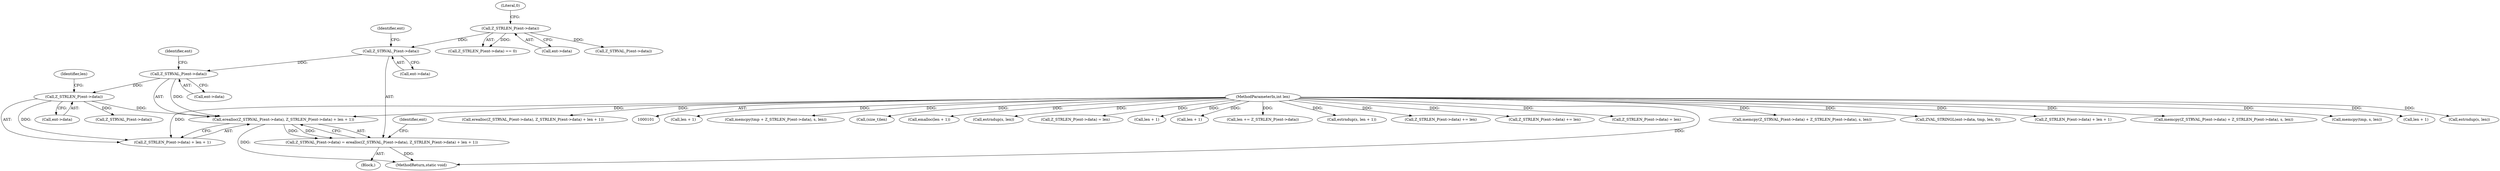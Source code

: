 digraph "0_php-src_426aeb2808955ee3d3f52e0cfb102834cdb836a5?w=1@API" {
"1000170" [label="(Call,erealloc(Z_STRVAL_P(ent->data), Z_STRLEN_P(ent->data) + len + 1))"];
"1000171" [label="(Call,Z_STRVAL_P(ent->data))"];
"1000166" [label="(Call,Z_STRVAL_P(ent->data))"];
"1000138" [label="(Call,Z_STRLEN_P(ent->data))"];
"1000176" [label="(Call,Z_STRLEN_P(ent->data))"];
"1000104" [label="(MethodParameterIn,int len)"];
"1000165" [label="(Call,Z_STRVAL_P(ent->data) = erealloc(Z_STRVAL_P(ent->data), Z_STRLEN_P(ent->data) + len + 1))"];
"1000137" [label="(Call,Z_STRLEN_P(ent->data) == 0)"];
"1000234" [label="(Call,len + 1)"];
"1000403" [label="(Call,memcpy(tmp + Z_STRLEN_P(ent->data), s, len))"];
"1000389" [label="(Call,(size_t)len)"];
"1000433" [label="(Call,emalloc(len + 1))"];
"1000171" [label="(Call,Z_STRVAL_P(ent->data))"];
"1000305" [label="(Call,estrndup(s, len))"];
"1000176" [label="(Call,Z_STRLEN_P(ent->data))"];
"1000167" [label="(Call,ent->data)"];
"1000294" [label="(Call,Z_STRLEN_P(ent->data) = len)"];
"1000165" [label="(Call,Z_STRVAL_P(ent->data) = erealloc(Z_STRVAL_P(ent->data), Z_STRLEN_P(ent->data) + len + 1))"];
"1000164" [label="(Block,)"];
"1000180" [label="(Call,len + 1)"];
"1000254" [label="(Call,len + 1)"];
"1000412" [label="(Call,len += Z_STRLEN_P(ent->data))"];
"1000232" [label="(Call,estrndup(s, len + 1))"];
"1000175" [label="(Call,Z_STRLEN_P(ent->data) + len + 1)"];
"1000177" [label="(Call,ent->data)"];
"1000178" [label="(Identifier,ent)"];
"1000195" [label="(Call,Z_STRLEN_P(ent->data) += len)"];
"1000269" [label="(Call,Z_STRLEN_P(ent->data) += len)"];
"1000157" [label="(Call,Z_STRLEN_P(ent->data) = len)"];
"1000139" [label="(Call,ent->data)"];
"1000257" [label="(Call,memcpy(Z_STRVAL_P(ent->data) + Z_STRLEN_P(ent->data), s, len))"];
"1000170" [label="(Call,erealloc(Z_STRVAL_P(ent->data), Z_STRLEN_P(ent->data) + len + 1))"];
"1000463" [label="(Call,ZVAL_STRINGL(ent->data, tmp, len, 0))"];
"1000249" [label="(Call,Z_STRLEN_P(ent->data) + len + 1)"];
"1000166" [label="(Call,Z_STRVAL_P(ent->data))"];
"1000104" [label="(MethodParameterIn,int len)"];
"1000477" [label="(MethodReturn,static void)"];
"1000187" [label="(Identifier,ent)"];
"1000173" [label="(Identifier,ent)"];
"1000183" [label="(Call,memcpy(Z_STRVAL_P(ent->data) + Z_STRLEN_P(ent->data), s, len))"];
"1000437" [label="(Call,memcpy(tmp, s, len))"];
"1000138" [label="(Call,Z_STRLEN_P(ent->data))"];
"1000434" [label="(Call,len + 1)"];
"1000145" [label="(Call,Z_STRVAL_P(ent->data))"];
"1000154" [label="(Call,estrndup(s, len))"];
"1000172" [label="(Call,ent->data)"];
"1000142" [label="(Literal,0)"];
"1000244" [label="(Call,erealloc(Z_STRVAL_P(ent->data), Z_STRLEN_P(ent->data) + len + 1))"];
"1000181" [label="(Identifier,len)"];
"1000185" [label="(Call,Z_STRVAL_P(ent->data))"];
"1000170" -> "1000165"  [label="AST: "];
"1000170" -> "1000175"  [label="CFG: "];
"1000171" -> "1000170"  [label="AST: "];
"1000175" -> "1000170"  [label="AST: "];
"1000165" -> "1000170"  [label="CFG: "];
"1000170" -> "1000477"  [label="DDG: "];
"1000170" -> "1000165"  [label="DDG: "];
"1000170" -> "1000165"  [label="DDG: "];
"1000171" -> "1000170"  [label="DDG: "];
"1000176" -> "1000170"  [label="DDG: "];
"1000104" -> "1000170"  [label="DDG: "];
"1000171" -> "1000172"  [label="CFG: "];
"1000172" -> "1000171"  [label="AST: "];
"1000178" -> "1000171"  [label="CFG: "];
"1000166" -> "1000171"  [label="DDG: "];
"1000171" -> "1000176"  [label="DDG: "];
"1000166" -> "1000165"  [label="AST: "];
"1000166" -> "1000167"  [label="CFG: "];
"1000167" -> "1000166"  [label="AST: "];
"1000173" -> "1000166"  [label="CFG: "];
"1000138" -> "1000166"  [label="DDG: "];
"1000138" -> "1000137"  [label="AST: "];
"1000138" -> "1000139"  [label="CFG: "];
"1000139" -> "1000138"  [label="AST: "];
"1000142" -> "1000138"  [label="CFG: "];
"1000138" -> "1000137"  [label="DDG: "];
"1000138" -> "1000145"  [label="DDG: "];
"1000176" -> "1000175"  [label="AST: "];
"1000176" -> "1000177"  [label="CFG: "];
"1000177" -> "1000176"  [label="AST: "];
"1000181" -> "1000176"  [label="CFG: "];
"1000176" -> "1000175"  [label="DDG: "];
"1000176" -> "1000185"  [label="DDG: "];
"1000104" -> "1000101"  [label="AST: "];
"1000104" -> "1000477"  [label="DDG: "];
"1000104" -> "1000154"  [label="DDG: "];
"1000104" -> "1000157"  [label="DDG: "];
"1000104" -> "1000175"  [label="DDG: "];
"1000104" -> "1000180"  [label="DDG: "];
"1000104" -> "1000183"  [label="DDG: "];
"1000104" -> "1000195"  [label="DDG: "];
"1000104" -> "1000232"  [label="DDG: "];
"1000104" -> "1000234"  [label="DDG: "];
"1000104" -> "1000244"  [label="DDG: "];
"1000104" -> "1000249"  [label="DDG: "];
"1000104" -> "1000254"  [label="DDG: "];
"1000104" -> "1000257"  [label="DDG: "];
"1000104" -> "1000269"  [label="DDG: "];
"1000104" -> "1000294"  [label="DDG: "];
"1000104" -> "1000305"  [label="DDG: "];
"1000104" -> "1000389"  [label="DDG: "];
"1000104" -> "1000403"  [label="DDG: "];
"1000104" -> "1000412"  [label="DDG: "];
"1000104" -> "1000433"  [label="DDG: "];
"1000104" -> "1000434"  [label="DDG: "];
"1000104" -> "1000437"  [label="DDG: "];
"1000104" -> "1000463"  [label="DDG: "];
"1000165" -> "1000164"  [label="AST: "];
"1000187" -> "1000165"  [label="CFG: "];
"1000165" -> "1000477"  [label="DDG: "];
}

